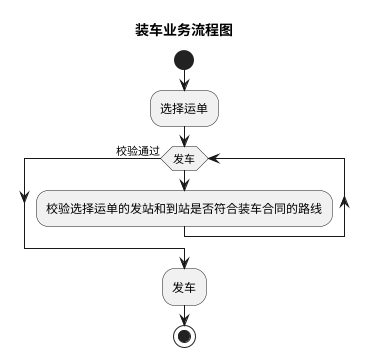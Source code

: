 @startuml
title 装车业务流程图

start
:选择运单;
while(发车)
    :校验选择运单的发站和到站是否符合装车合同的路线;
endwhile(校验通过)
:发车;
stop
@enduml